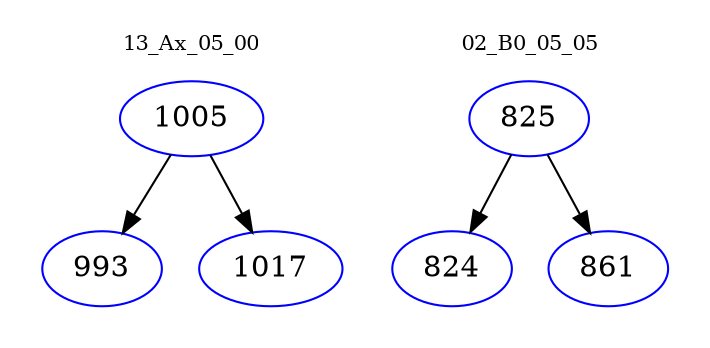 digraph{
subgraph cluster_0 {
color = white
label = "13_Ax_05_00";
fontsize=10;
T0_1005 [label="1005", color="blue"]
T0_1005 -> T0_993 [color="black"]
T0_993 [label="993", color="blue"]
T0_1005 -> T0_1017 [color="black"]
T0_1017 [label="1017", color="blue"]
}
subgraph cluster_1 {
color = white
label = "02_B0_05_05";
fontsize=10;
T1_825 [label="825", color="blue"]
T1_825 -> T1_824 [color="black"]
T1_824 [label="824", color="blue"]
T1_825 -> T1_861 [color="black"]
T1_861 [label="861", color="blue"]
}
}
